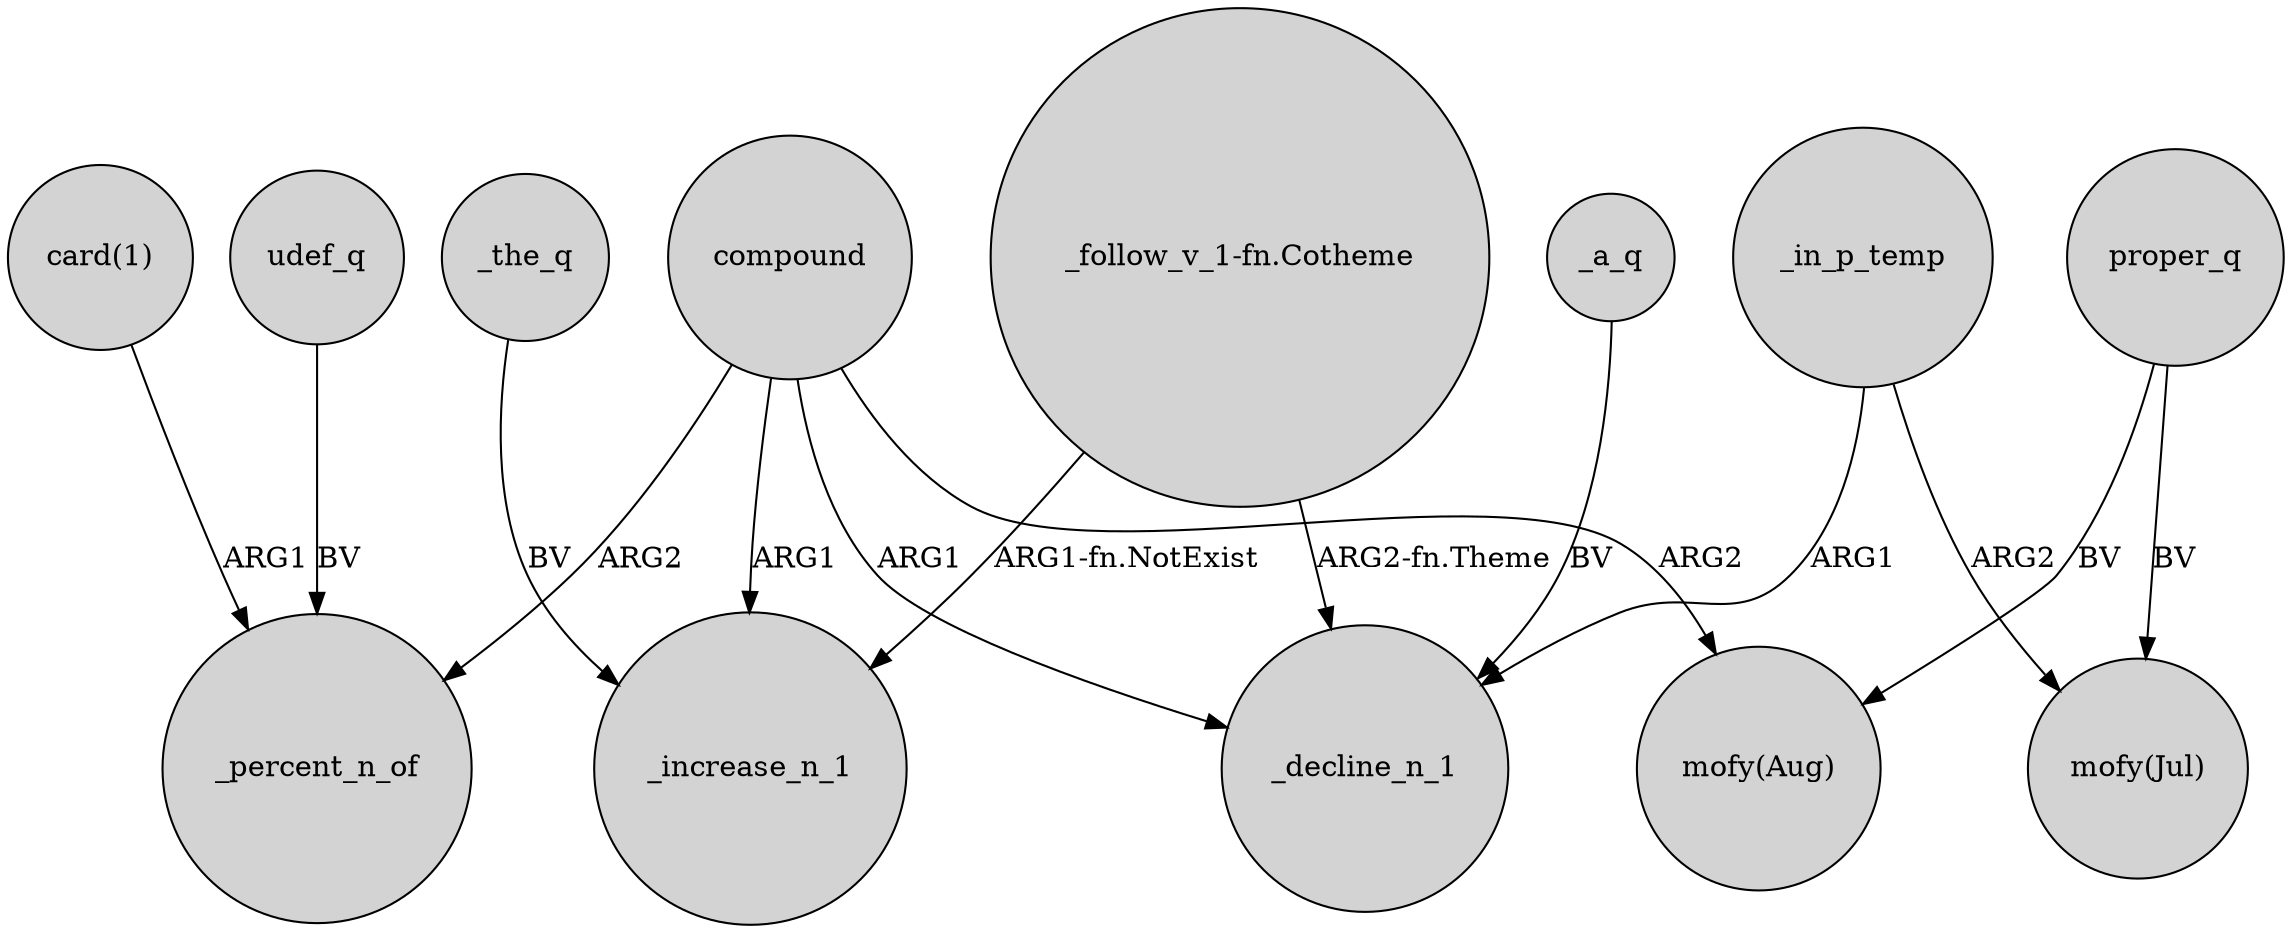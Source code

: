 digraph {
	node [shape=circle style=filled]
	"card(1)" -> _percent_n_of [label=ARG1]
	"_follow_v_1-fn.Cotheme" -> _decline_n_1 [label="ARG2-fn.Theme"]
	_in_p_temp -> "mofy(Jul)" [label=ARG2]
	compound -> _decline_n_1 [label=ARG1]
	compound -> _increase_n_1 [label=ARG1]
	proper_q -> "mofy(Jul)" [label=BV]
	"_follow_v_1-fn.Cotheme" -> _increase_n_1 [label="ARG1-fn.NotExist"]
	udef_q -> _percent_n_of [label=BV]
	proper_q -> "mofy(Aug)" [label=BV]
	compound -> _percent_n_of [label=ARG2]
	_in_p_temp -> _decline_n_1 [label=ARG1]
	_the_q -> _increase_n_1 [label=BV]
	compound -> "mofy(Aug)" [label=ARG2]
	_a_q -> _decline_n_1 [label=BV]
}
